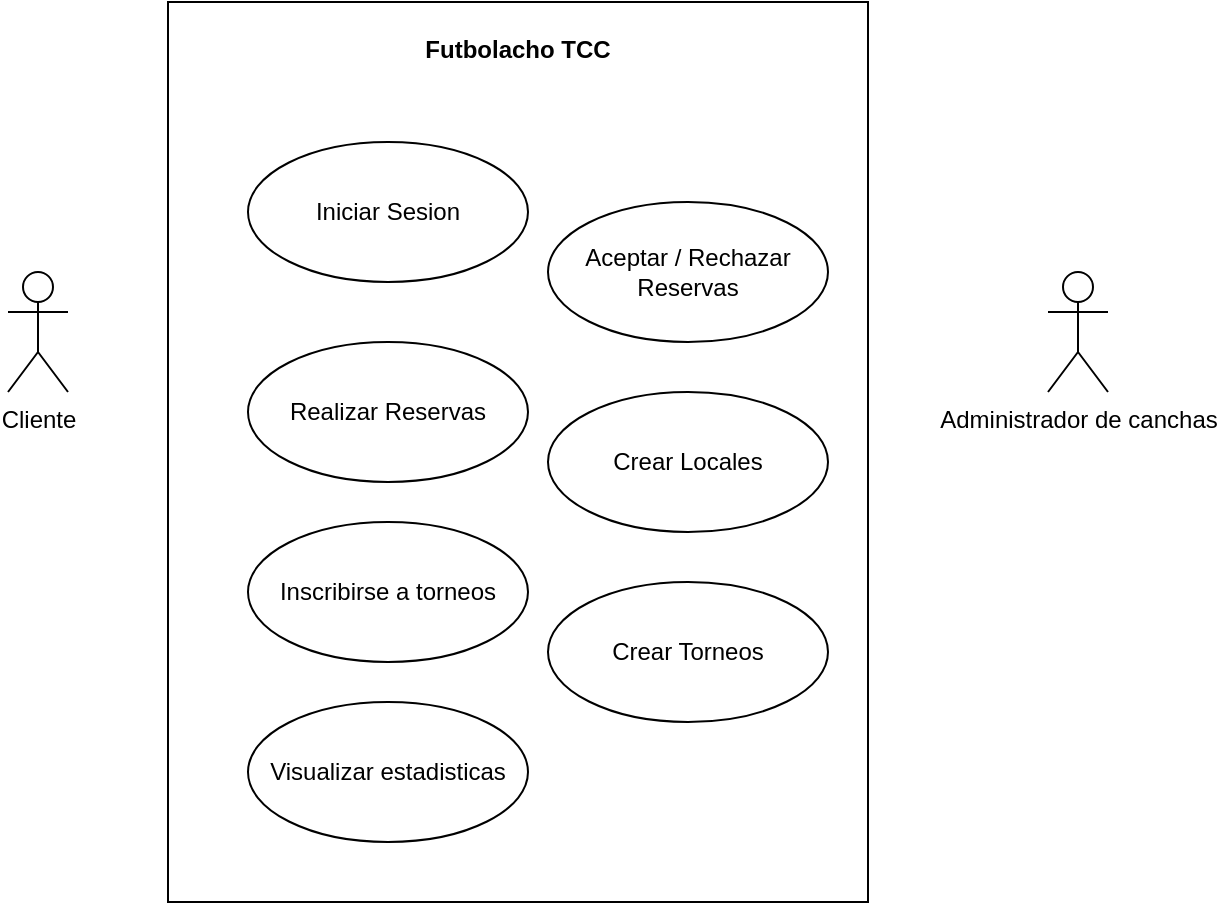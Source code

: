 <mxfile version="14.9.5" type="device"><diagram id="i9BPowjMvJW_ZJTQa3yD" name="Page-1"><mxGraphModel dx="1662" dy="762" grid="1" gridSize="10" guides="1" tooltips="1" connect="1" arrows="1" fold="1" page="1" pageScale="1" pageWidth="827" pageHeight="1169" math="0" shadow="0"><root><mxCell id="0"/><mxCell id="1" parent="0"/><mxCell id="4fHhKLv8q0dryEiIS-GK-1" value="" style="html=1;" vertex="1" parent="1"><mxGeometry x="280" y="390" width="350" height="450" as="geometry"/></mxCell><mxCell id="4fHhKLv8q0dryEiIS-GK-2" value="Futbolacho TCC" style="text;align=center;fontStyle=1;verticalAlign=middle;spacingLeft=3;spacingRight=3;strokeColor=none;rotatable=0;points=[[0,0.5],[1,0.5]];portConstraint=eastwest;" vertex="1" parent="1"><mxGeometry x="415" y="400" width="80" height="26" as="geometry"/></mxCell><mxCell id="4fHhKLv8q0dryEiIS-GK-3" value="Cliente" style="shape=umlActor;verticalLabelPosition=bottom;verticalAlign=top;html=1;" vertex="1" parent="1"><mxGeometry x="200" y="525" width="30" height="60" as="geometry"/></mxCell><mxCell id="4fHhKLv8q0dryEiIS-GK-4" value="Administrador de canchas" style="shape=umlActor;verticalLabelPosition=bottom;verticalAlign=top;html=1;" vertex="1" parent="1"><mxGeometry x="720" y="525" width="30" height="60" as="geometry"/></mxCell><mxCell id="4fHhKLv8q0dryEiIS-GK-5" value="Iniciar Sesion" style="ellipse;whiteSpace=wrap;html=1;" vertex="1" parent="1"><mxGeometry x="320" y="460" width="140" height="70" as="geometry"/></mxCell><mxCell id="4fHhKLv8q0dryEiIS-GK-6" value="Realizar Reservas" style="ellipse;whiteSpace=wrap;html=1;" vertex="1" parent="1"><mxGeometry x="320" y="560" width="140" height="70" as="geometry"/></mxCell><mxCell id="4fHhKLv8q0dryEiIS-GK-7" value="Inscribirse a torneos" style="ellipse;whiteSpace=wrap;html=1;" vertex="1" parent="1"><mxGeometry x="320" y="650" width="140" height="70" as="geometry"/></mxCell><mxCell id="4fHhKLv8q0dryEiIS-GK-8" value="Visualizar estadisticas" style="ellipse;whiteSpace=wrap;html=1;" vertex="1" parent="1"><mxGeometry x="320" y="740" width="140" height="70" as="geometry"/></mxCell><mxCell id="4fHhKLv8q0dryEiIS-GK-9" value="Aceptar / Rechazar&lt;br&gt;Reservas" style="ellipse;whiteSpace=wrap;html=1;" vertex="1" parent="1"><mxGeometry x="470" y="490" width="140" height="70" as="geometry"/></mxCell><mxCell id="4fHhKLv8q0dryEiIS-GK-10" value="Crear Locales" style="ellipse;whiteSpace=wrap;html=1;" vertex="1" parent="1"><mxGeometry x="470" y="585" width="140" height="70" as="geometry"/></mxCell><mxCell id="4fHhKLv8q0dryEiIS-GK-11" value="Crear Torneos" style="ellipse;whiteSpace=wrap;html=1;" vertex="1" parent="1"><mxGeometry x="470" y="680" width="140" height="70" as="geometry"/></mxCell></root></mxGraphModel></diagram></mxfile>